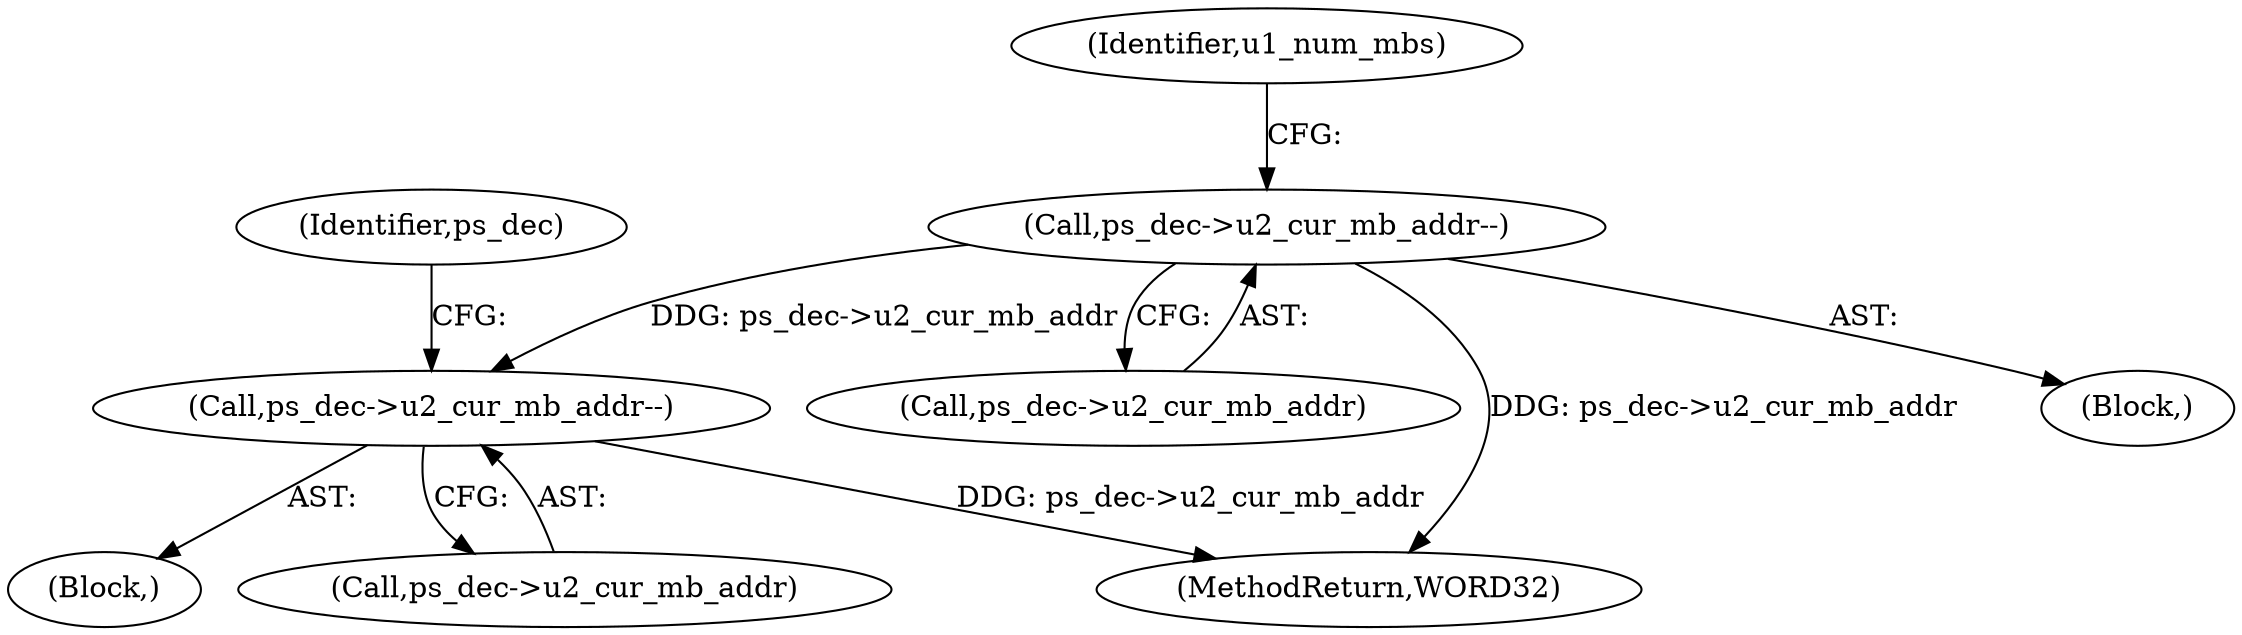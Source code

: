 digraph "0_Android_9a00f562a612d56e7b2b989d168647db900ba6cf@pointer" {
"1000584" [label="(Call,ps_dec->u2_cur_mb_addr--)"];
"1000661" [label="(Call,ps_dec->u2_cur_mb_addr--)"];
"1000661" [label="(Call,ps_dec->u2_cur_mb_addr--)"];
"1000667" [label="(Identifier,ps_dec)"];
"1000585" [label="(Call,ps_dec->u2_cur_mb_addr)"];
"1000653" [label="(Block,)"];
"1000662" [label="(Call,ps_dec->u2_cur_mb_addr)"];
"1001450" [label="(MethodReturn,WORD32)"];
"1000589" [label="(Identifier,u1_num_mbs)"];
"1000584" [label="(Call,ps_dec->u2_cur_mb_addr--)"];
"1000574" [label="(Block,)"];
"1000584" -> "1000574"  [label="AST: "];
"1000584" -> "1000585"  [label="CFG: "];
"1000585" -> "1000584"  [label="AST: "];
"1000589" -> "1000584"  [label="CFG: "];
"1000584" -> "1001450"  [label="DDG: ps_dec->u2_cur_mb_addr"];
"1000584" -> "1000661"  [label="DDG: ps_dec->u2_cur_mb_addr"];
"1000661" -> "1000653"  [label="AST: "];
"1000661" -> "1000662"  [label="CFG: "];
"1000662" -> "1000661"  [label="AST: "];
"1000667" -> "1000661"  [label="CFG: "];
"1000661" -> "1001450"  [label="DDG: ps_dec->u2_cur_mb_addr"];
}
